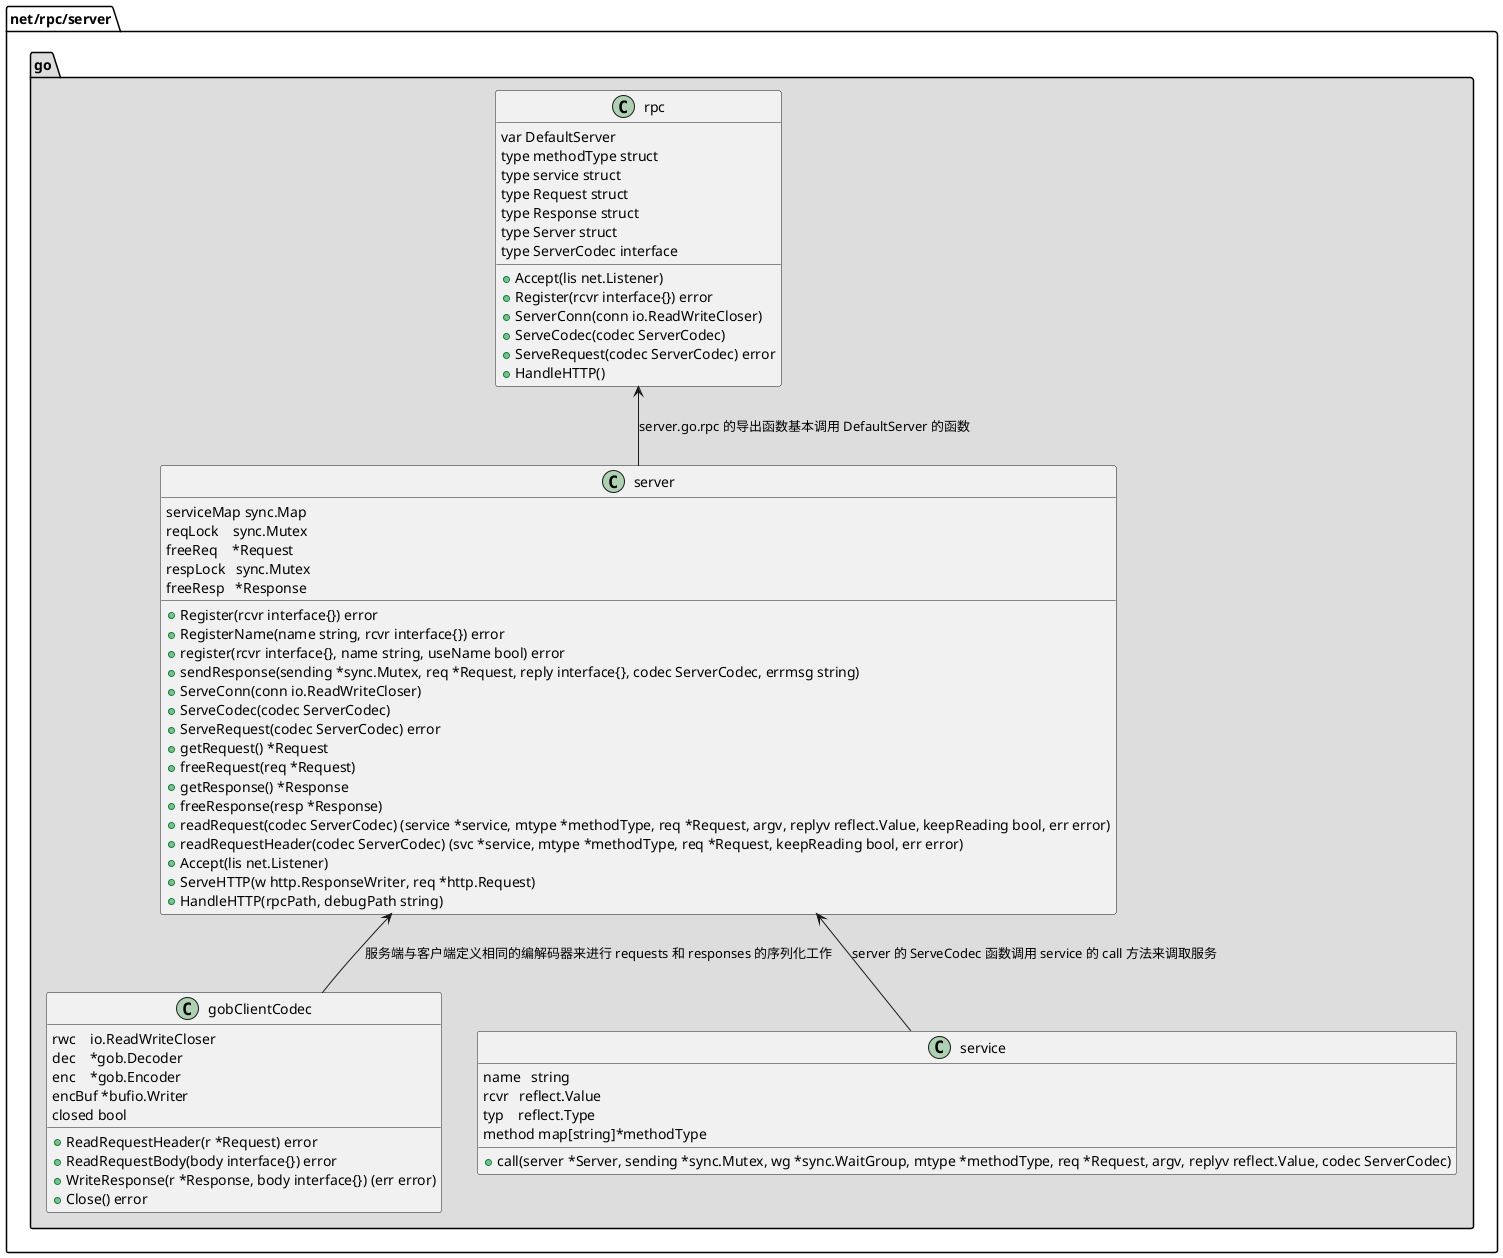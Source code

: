 @startuml

package "net/rpc/server.go" #DDDDDD {
    class rpc {
        var DefaultServer
        type methodType struct
        type service struct
        type Request struct
        type Response struct
        type Server struct
        type ServerCodec interface
        + Accept(lis net.Listener)
        + Register(rcvr interface{}) error
        + ServerConn(conn io.ReadWriteCloser)
        + ServeCodec(codec ServerCodec)
        + ServeRequest(codec ServerCodec) error
        + HandleHTTP()
    }

    class server {
        serviceMap sync.Map
    	reqLock    sync.Mutex
    	freeReq    *Request
    	respLock   sync.Mutex
    	freeResp   *Response
        + Register(rcvr interface{}) error
        + RegisterName(name string, rcvr interface{}) error
        + register(rcvr interface{}, name string, useName bool) error
        + sendResponse(sending *sync.Mutex, req *Request, reply interface{}, codec ServerCodec, errmsg string)
        + ServeConn(conn io.ReadWriteCloser)
        + ServeCodec(codec ServerCodec)
        + ServeRequest(codec ServerCodec) error
        + getRequest() *Request
        + freeRequest(req *Request)
        + getResponse() *Response
        + freeResponse(resp *Response)
        + readRequest(codec ServerCodec) (service *service, mtype *methodType, req *Request, argv, replyv reflect.Value, keepReading bool, err error)
        + readRequestHeader(codec ServerCodec) (svc *service, mtype *methodType, req *Request, keepReading bool, err error)
        + Accept(lis net.Listener)
        + ServeHTTP(w http.ResponseWriter, req *http.Request)
        + HandleHTTP(rpcPath, debugPath string)
    }

    class gobClientCodec {
        rwc    io.ReadWriteCloser
    	dec    *gob.Decoder
    	enc    *gob.Encoder
    	encBuf *bufio.Writer
    	closed bool
        + ReadRequestHeader(r *Request) error
        + ReadRequestBody(body interface{}) error
        + WriteResponse(r *Response, body interface{}) (err error)
        + Close() error
    }

    class service {
        name   string
        rcvr   reflect.Value
        typ    reflect.Type
        method map[string]*methodType
        + call(server *Server, sending *sync.Mutex, wg *sync.WaitGroup, mtype *methodType, req *Request, argv, replyv reflect.Value, codec ServerCodec)
    }

    gobClientCodec -up-> server: 服务端与客户端定义相同的编解码器来进行 requests 和 responses 的序列化工作
    server -up-> rpc: server.go.rpc 的导出函数基本调用 DefaultServer 的函数
    service -up-> server: server 的 ServeCodec 函数调用 service 的 call 方法来调取服务
}

@enduml
